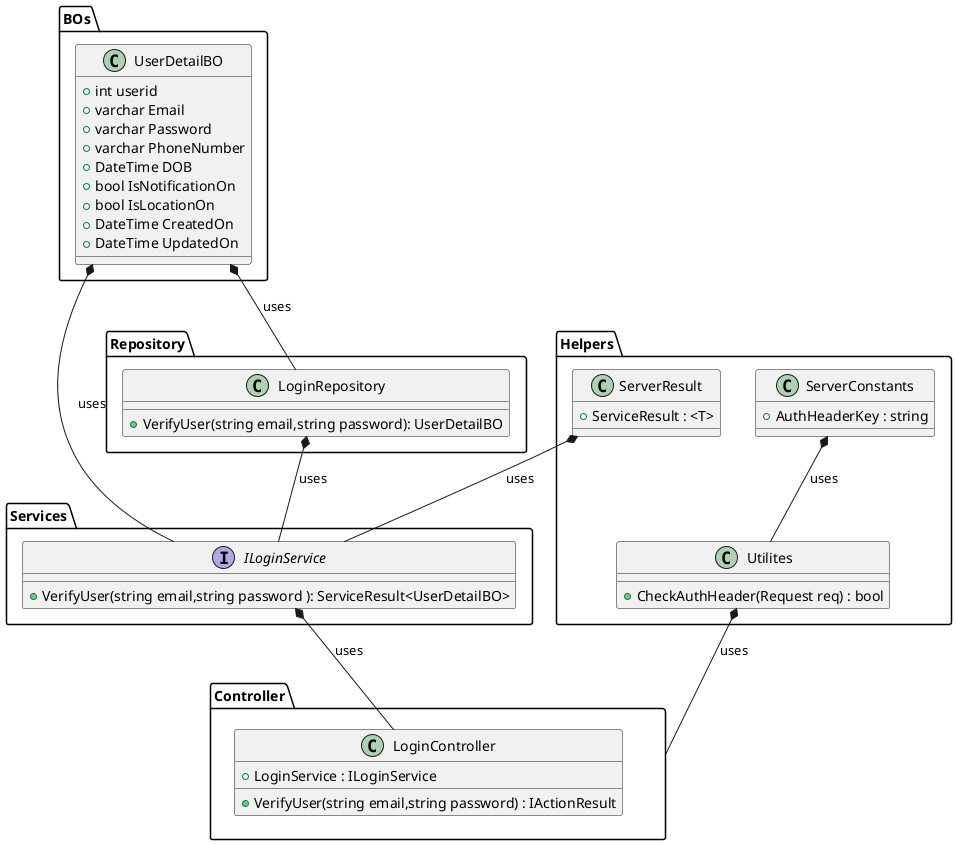 @startuml Controller
package Controller {
class LoginController {
    + LoginService : ILoginService
    + VerifyUser(string email,string password) : IActionResult
} 

}
package "Services" {
    interface ILoginService {
 
        + VerifyUser(string email,string password ): ServiceResult<UserDetailBO>
    }
}

package "Repository" {
    class LoginRepository {

        + VerifyUser(string email,string password): UserDetailBO
        
    }
}

package "BOs"{
   
     class UserDetailBO {
        + int userid
        + varchar Email
        + varchar Password
        + varchar PhoneNumber
        + DateTime DOB
        + bool IsNotificationOn
        + bool IsLocationOn
        + DateTime CreatedOn
        + DateTime UpdatedOn     
    }
  
}
package Helpers {
    Class Utilites {
        + CheckAuthHeader(Request req) : bool
    }

    Class ServerConstants {
        + AuthHeaderKey : string
    }
      Class ServerResult {
        + ServiceResult : <T>
    }
}

ILoginService *-- LoginController : uses
LoginRepository *-- ILoginService : uses
UserDetailBO *-- ILoginService : uses
ServerResult *-- ILoginService : uses
UserDetailBO *-- LoginRepository : uses
Utilites *-- Controller : uses
ServerConstants *-- Utilites : uses
@enduml
